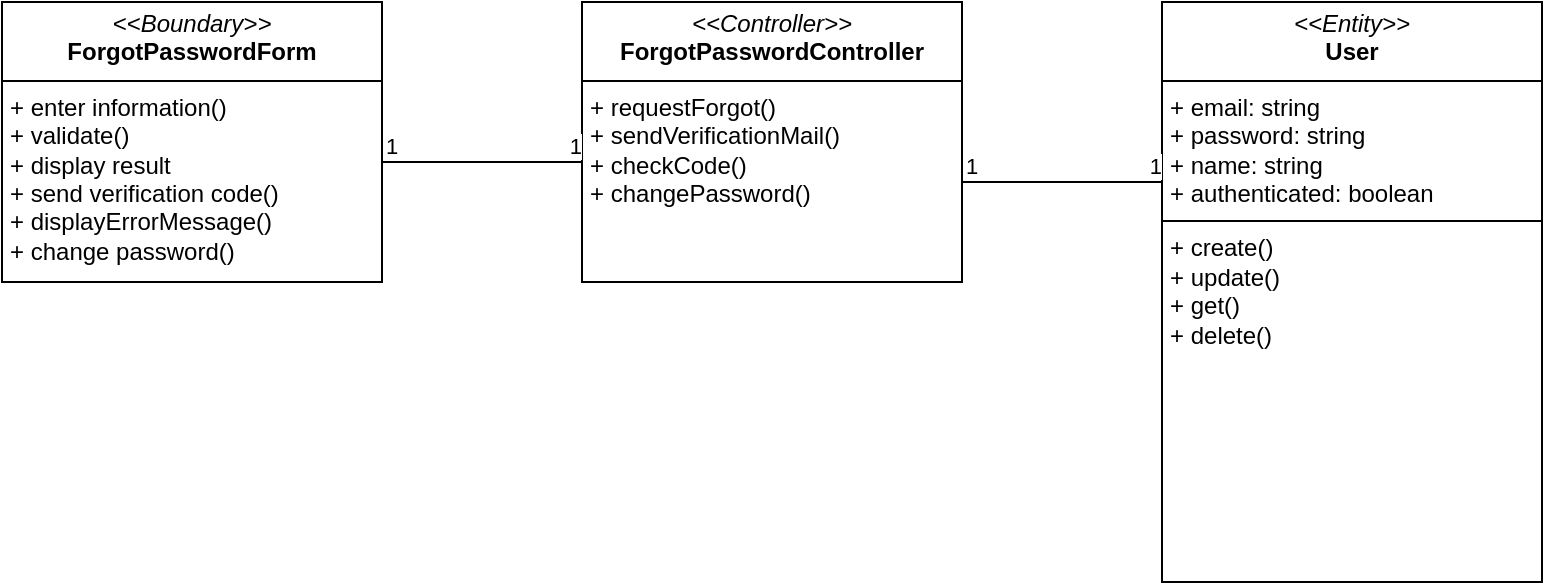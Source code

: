 <mxfile version="26.1.0">
  <diagram name="Page-1" id="eTu3wk1nw7-61gEPqpr_">
    <mxGraphModel dx="1444" dy="875" grid="1" gridSize="10" guides="1" tooltips="1" connect="1" arrows="1" fold="1" page="1" pageScale="1" pageWidth="850" pageHeight="1100" math="0" shadow="0">
      <root>
        <mxCell id="0" />
        <mxCell id="1" parent="0" />
        <mxCell id="tgCA3pXH-xJECnLfodwI-1" value="&lt;p style=&quot;margin:0px;margin-top:4px;text-align:center;&quot;&gt;&lt;i&gt;&amp;lt;&amp;lt;Entity&amp;gt;&amp;gt;&lt;/i&gt;&lt;br&gt;&lt;b&gt;User&lt;/b&gt;&lt;/p&gt;&lt;hr size=&quot;1&quot; style=&quot;border-style:solid;&quot;&gt;&lt;p style=&quot;margin:0px;margin-left:4px;&quot;&gt;+ email: string&lt;/p&gt;&lt;p style=&quot;margin:0px;margin-left:4px;&quot;&gt;+ password: string&lt;/p&gt;&lt;p style=&quot;margin:0px;margin-left:4px;&quot;&gt;+ name: string&lt;/p&gt;&lt;p style=&quot;margin:0px;margin-left:4px;&quot;&gt;+ authenticated: boolean&lt;/p&gt;&lt;hr size=&quot;1&quot; style=&quot;border-style:solid;&quot;&gt;&lt;p style=&quot;margin:0px;margin-left:4px;&quot;&gt;+ create()&lt;br&gt;&lt;/p&gt;&lt;p style=&quot;margin:0px;margin-left:4px;&quot;&gt;+ update()&lt;/p&gt;&lt;p style=&quot;margin:0px;margin-left:4px;&quot;&gt;+ get()&lt;/p&gt;&lt;p style=&quot;margin:0px;margin-left:4px;&quot;&gt;+ delete()&lt;/p&gt;" style="verticalAlign=top;align=left;overflow=fill;html=1;whiteSpace=wrap;" vertex="1" parent="1">
          <mxGeometry x="710" y="110" width="190" height="290" as="geometry" />
        </mxCell>
        <mxCell id="tgCA3pXH-xJECnLfodwI-2" value="&lt;p style=&quot;margin:0px;margin-top:4px;text-align:center;&quot;&gt;&lt;i&gt;&amp;lt;&amp;lt;Boundary&amp;gt;&amp;gt;&lt;/i&gt;&lt;br&gt;&lt;b&gt;ForgotPasswordForm&lt;/b&gt;&lt;/p&gt;&lt;hr size=&quot;1&quot; style=&quot;border-style:solid;&quot;&gt;&lt;p style=&quot;margin:0px;margin-left:4px;&quot;&gt;+ enter information()&lt;/p&gt;&lt;p style=&quot;margin:0px;margin-left:4px;&quot;&gt;+ validate()&lt;/p&gt;&lt;p style=&quot;margin:0px;margin-left:4px;&quot;&gt;+ display result&lt;/p&gt;&lt;p style=&quot;margin:0px;margin-left:4px;&quot;&gt;+ send verification code()&lt;/p&gt;&lt;p style=&quot;margin:0px;margin-left:4px;&quot;&gt;+ displayErrorMessage()&lt;/p&gt;&lt;p style=&quot;margin:0px;margin-left:4px;&quot;&gt;+ change password()&lt;/p&gt;" style="verticalAlign=top;align=left;overflow=fill;html=1;whiteSpace=wrap;" vertex="1" parent="1">
          <mxGeometry x="130" y="110" width="190" height="140" as="geometry" />
        </mxCell>
        <mxCell id="tgCA3pXH-xJECnLfodwI-3" value="&lt;p style=&quot;margin:0px;margin-top:4px;text-align:center;&quot;&gt;&lt;i&gt;&amp;lt;&amp;lt;Controller&amp;gt;&amp;gt;&lt;/i&gt;&lt;br&gt;&lt;b&gt;ForgotPasswordController&lt;/b&gt;&lt;/p&gt;&lt;hr size=&quot;1&quot; style=&quot;border-style:solid;&quot;&gt;&lt;p style=&quot;margin:0px;margin-left:4px;&quot;&gt;+ requestForgot()&lt;/p&gt;&lt;p style=&quot;margin:0px;margin-left:4px;&quot;&gt;+ sendVerificationMail()&lt;/p&gt;&lt;p style=&quot;margin:0px;margin-left:4px;&quot;&gt;+ checkCode()&lt;/p&gt;&lt;p style=&quot;margin:0px;margin-left:4px;&quot;&gt;+ changePassword()&lt;/p&gt;" style="verticalAlign=top;align=left;overflow=fill;html=1;whiteSpace=wrap;" vertex="1" parent="1">
          <mxGeometry x="420" y="110" width="190" height="140" as="geometry" />
        </mxCell>
        <mxCell id="tgCA3pXH-xJECnLfodwI-4" value="" style="endArrow=none;html=1;edgeStyle=orthogonalEdgeStyle;rounded=0;" edge="1" parent="1">
          <mxGeometry relative="1" as="geometry">
            <mxPoint x="320" y="190" as="sourcePoint" />
            <mxPoint x="420" y="190" as="targetPoint" />
          </mxGeometry>
        </mxCell>
        <mxCell id="tgCA3pXH-xJECnLfodwI-5" value="1" style="edgeLabel;resizable=0;html=1;align=left;verticalAlign=bottom;" connectable="0" vertex="1" parent="tgCA3pXH-xJECnLfodwI-4">
          <mxGeometry x="-1" relative="1" as="geometry" />
        </mxCell>
        <mxCell id="tgCA3pXH-xJECnLfodwI-6" value="1" style="edgeLabel;resizable=0;html=1;align=right;verticalAlign=bottom;" connectable="0" vertex="1" parent="tgCA3pXH-xJECnLfodwI-4">
          <mxGeometry x="1" relative="1" as="geometry" />
        </mxCell>
        <mxCell id="tgCA3pXH-xJECnLfodwI-7" value="" style="endArrow=none;html=1;edgeStyle=orthogonalEdgeStyle;rounded=0;" edge="1" parent="1">
          <mxGeometry relative="1" as="geometry">
            <mxPoint x="610" y="200" as="sourcePoint" />
            <mxPoint x="710" y="200" as="targetPoint" />
          </mxGeometry>
        </mxCell>
        <mxCell id="tgCA3pXH-xJECnLfodwI-8" value="1" style="edgeLabel;resizable=0;html=1;align=left;verticalAlign=bottom;" connectable="0" vertex="1" parent="tgCA3pXH-xJECnLfodwI-7">
          <mxGeometry x="-1" relative="1" as="geometry" />
        </mxCell>
        <mxCell id="tgCA3pXH-xJECnLfodwI-9" value="1" style="edgeLabel;resizable=0;html=1;align=right;verticalAlign=bottom;" connectable="0" vertex="1" parent="tgCA3pXH-xJECnLfodwI-7">
          <mxGeometry x="1" relative="1" as="geometry" />
        </mxCell>
      </root>
    </mxGraphModel>
  </diagram>
</mxfile>
